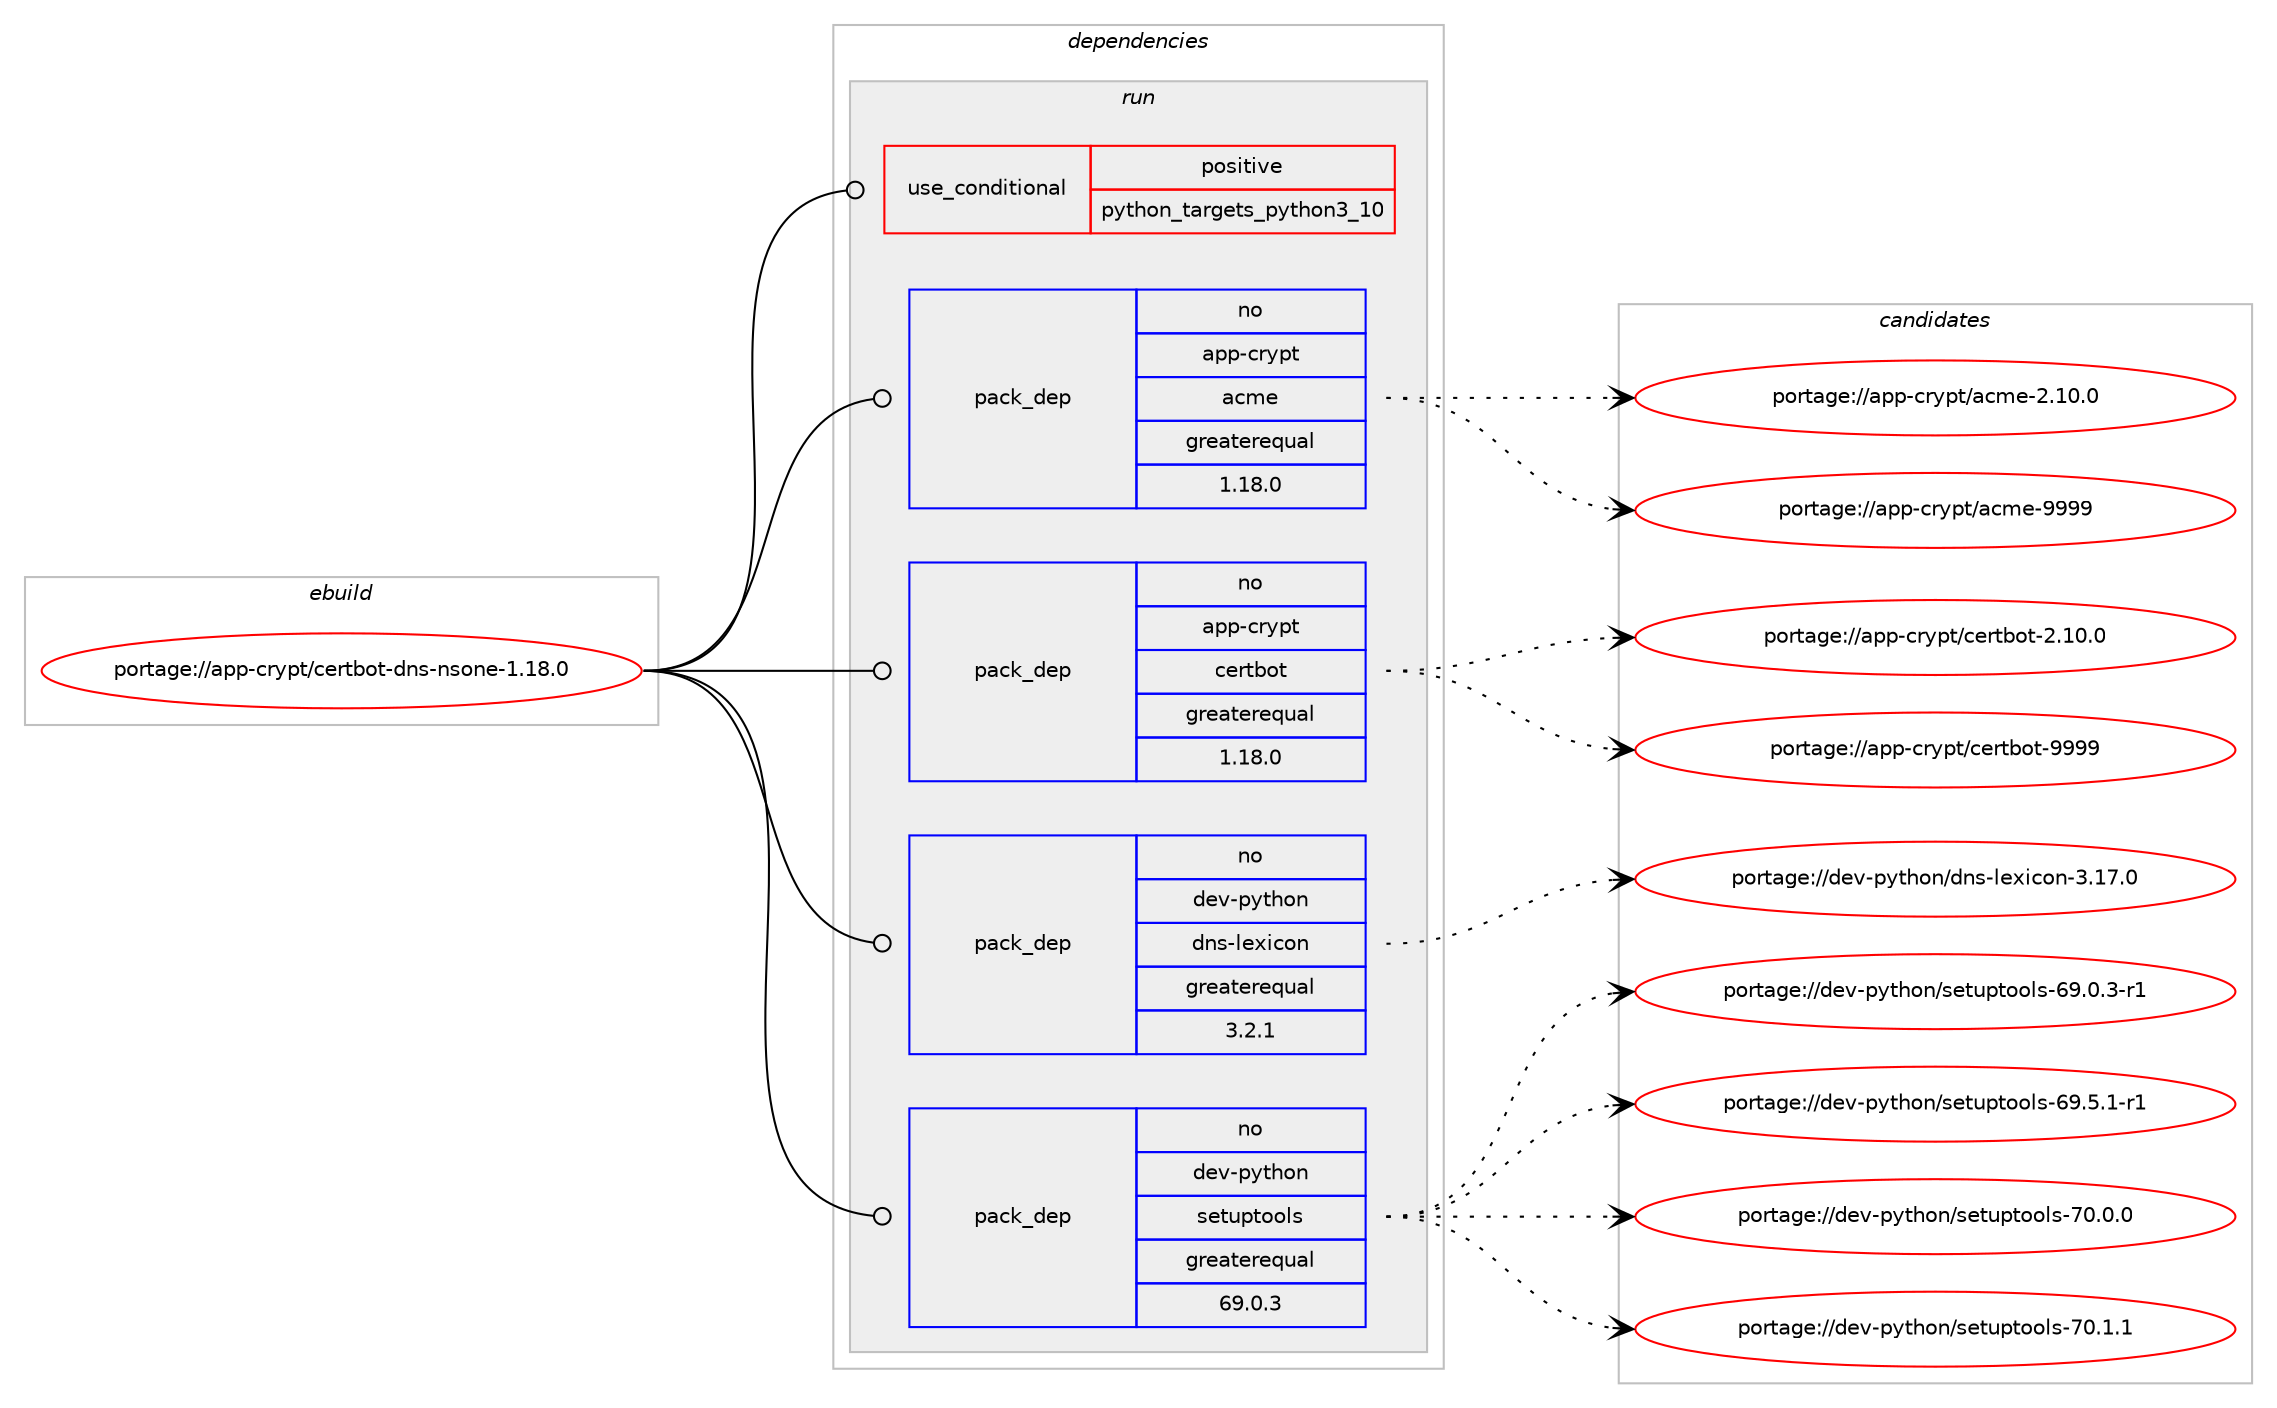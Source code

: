 digraph prolog {

# *************
# Graph options
# *************

newrank=true;
concentrate=true;
compound=true;
graph [rankdir=LR,fontname=Helvetica,fontsize=10,ranksep=1.5];#, ranksep=2.5, nodesep=0.2];
edge  [arrowhead=vee];
node  [fontname=Helvetica,fontsize=10];

# **********
# The ebuild
# **********

subgraph cluster_leftcol {
color=gray;
rank=same;
label=<<i>ebuild</i>>;
id [label="portage://app-crypt/certbot-dns-nsone-1.18.0", color=red, width=4, href="../app-crypt/certbot-dns-nsone-1.18.0.svg"];
}

# ****************
# The dependencies
# ****************

subgraph cluster_midcol {
color=gray;
label=<<i>dependencies</i>>;
subgraph cluster_compile {
fillcolor="#eeeeee";
style=filled;
label=<<i>compile</i>>;
}
subgraph cluster_compileandrun {
fillcolor="#eeeeee";
style=filled;
label=<<i>compile and run</i>>;
}
subgraph cluster_run {
fillcolor="#eeeeee";
style=filled;
label=<<i>run</i>>;
subgraph cond3186 {
dependency5034 [label=<<TABLE BORDER="0" CELLBORDER="1" CELLSPACING="0" CELLPADDING="4"><TR><TD ROWSPAN="3" CELLPADDING="10">use_conditional</TD></TR><TR><TD>positive</TD></TR><TR><TD>python_targets_python3_10</TD></TR></TABLE>>, shape=none, color=red];
# *** BEGIN UNKNOWN DEPENDENCY TYPE (TODO) ***
# dependency5034 -> package_dependency(portage://app-crypt/certbot-dns-nsone-1.18.0,run,no,dev-lang,python,none,[,,],[slot(3.10)],[])
# *** END UNKNOWN DEPENDENCY TYPE (TODO) ***

}
id:e -> dependency5034:w [weight=20,style="solid",arrowhead="odot"];
subgraph pack1778 {
dependency5035 [label=<<TABLE BORDER="0" CELLBORDER="1" CELLSPACING="0" CELLPADDING="4" WIDTH="220"><TR><TD ROWSPAN="6" CELLPADDING="30">pack_dep</TD></TR><TR><TD WIDTH="110">no</TD></TR><TR><TD>app-crypt</TD></TR><TR><TD>acme</TD></TR><TR><TD>greaterequal</TD></TR><TR><TD>1.18.0</TD></TR></TABLE>>, shape=none, color=blue];
}
id:e -> dependency5035:w [weight=20,style="solid",arrowhead="odot"];
subgraph pack1779 {
dependency5036 [label=<<TABLE BORDER="0" CELLBORDER="1" CELLSPACING="0" CELLPADDING="4" WIDTH="220"><TR><TD ROWSPAN="6" CELLPADDING="30">pack_dep</TD></TR><TR><TD WIDTH="110">no</TD></TR><TR><TD>app-crypt</TD></TR><TR><TD>certbot</TD></TR><TR><TD>greaterequal</TD></TR><TR><TD>1.18.0</TD></TR></TABLE>>, shape=none, color=blue];
}
id:e -> dependency5036:w [weight=20,style="solid",arrowhead="odot"];
subgraph pack1780 {
dependency5037 [label=<<TABLE BORDER="0" CELLBORDER="1" CELLSPACING="0" CELLPADDING="4" WIDTH="220"><TR><TD ROWSPAN="6" CELLPADDING="30">pack_dep</TD></TR><TR><TD WIDTH="110">no</TD></TR><TR><TD>dev-python</TD></TR><TR><TD>dns-lexicon</TD></TR><TR><TD>greaterequal</TD></TR><TR><TD>3.2.1</TD></TR></TABLE>>, shape=none, color=blue];
}
id:e -> dependency5037:w [weight=20,style="solid",arrowhead="odot"];
subgraph pack1781 {
dependency5038 [label=<<TABLE BORDER="0" CELLBORDER="1" CELLSPACING="0" CELLPADDING="4" WIDTH="220"><TR><TD ROWSPAN="6" CELLPADDING="30">pack_dep</TD></TR><TR><TD WIDTH="110">no</TD></TR><TR><TD>dev-python</TD></TR><TR><TD>setuptools</TD></TR><TR><TD>greaterequal</TD></TR><TR><TD>69.0.3</TD></TR></TABLE>>, shape=none, color=blue];
}
id:e -> dependency5038:w [weight=20,style="solid",arrowhead="odot"];
# *** BEGIN UNKNOWN DEPENDENCY TYPE (TODO) ***
# id -> package_dependency(portage://app-crypt/certbot-dns-nsone-1.18.0,run,no,dev-python,zope-interface,none,[,,],[],[use(optenable(python_targets_python3_10),negative)])
# *** END UNKNOWN DEPENDENCY TYPE (TODO) ***

}
}

# **************
# The candidates
# **************

subgraph cluster_choices {
rank=same;
color=gray;
label=<<i>candidates</i>>;

subgraph choice1778 {
color=black;
nodesep=1;
choice97112112459911412111211647979910910145504649484648 [label="portage://app-crypt/acme-2.10.0", color=red, width=4,href="../app-crypt/acme-2.10.0.svg"];
choice9711211245991141211121164797991091014557575757 [label="portage://app-crypt/acme-9999", color=red, width=4,href="../app-crypt/acme-9999.svg"];
dependency5035:e -> choice97112112459911412111211647979910910145504649484648:w [style=dotted,weight="100"];
dependency5035:e -> choice9711211245991141211121164797991091014557575757:w [style=dotted,weight="100"];
}
subgraph choice1779 {
color=black;
nodesep=1;
choice97112112459911412111211647991011141169811111645504649484648 [label="portage://app-crypt/certbot-2.10.0", color=red, width=4,href="../app-crypt/certbot-2.10.0.svg"];
choice9711211245991141211121164799101114116981111164557575757 [label="portage://app-crypt/certbot-9999", color=red, width=4,href="../app-crypt/certbot-9999.svg"];
dependency5036:e -> choice97112112459911412111211647991011141169811111645504649484648:w [style=dotted,weight="100"];
dependency5036:e -> choice9711211245991141211121164799101114116981111164557575757:w [style=dotted,weight="100"];
}
subgraph choice1780 {
color=black;
nodesep=1;
choice1001011184511212111610411111047100110115451081011201059911111045514649554648 [label="portage://dev-python/dns-lexicon-3.17.0", color=red, width=4,href="../dev-python/dns-lexicon-3.17.0.svg"];
dependency5037:e -> choice1001011184511212111610411111047100110115451081011201059911111045514649554648:w [style=dotted,weight="100"];
}
subgraph choice1781 {
color=black;
nodesep=1;
choice1001011184511212111610411111047115101116117112116111111108115455457464846514511449 [label="portage://dev-python/setuptools-69.0.3-r1", color=red, width=4,href="../dev-python/setuptools-69.0.3-r1.svg"];
choice1001011184511212111610411111047115101116117112116111111108115455457465346494511449 [label="portage://dev-python/setuptools-69.5.1-r1", color=red, width=4,href="../dev-python/setuptools-69.5.1-r1.svg"];
choice100101118451121211161041111104711510111611711211611111110811545554846484648 [label="portage://dev-python/setuptools-70.0.0", color=red, width=4,href="../dev-python/setuptools-70.0.0.svg"];
choice100101118451121211161041111104711510111611711211611111110811545554846494649 [label="portage://dev-python/setuptools-70.1.1", color=red, width=4,href="../dev-python/setuptools-70.1.1.svg"];
dependency5038:e -> choice1001011184511212111610411111047115101116117112116111111108115455457464846514511449:w [style=dotted,weight="100"];
dependency5038:e -> choice1001011184511212111610411111047115101116117112116111111108115455457465346494511449:w [style=dotted,weight="100"];
dependency5038:e -> choice100101118451121211161041111104711510111611711211611111110811545554846484648:w [style=dotted,weight="100"];
dependency5038:e -> choice100101118451121211161041111104711510111611711211611111110811545554846494649:w [style=dotted,weight="100"];
}
}

}
